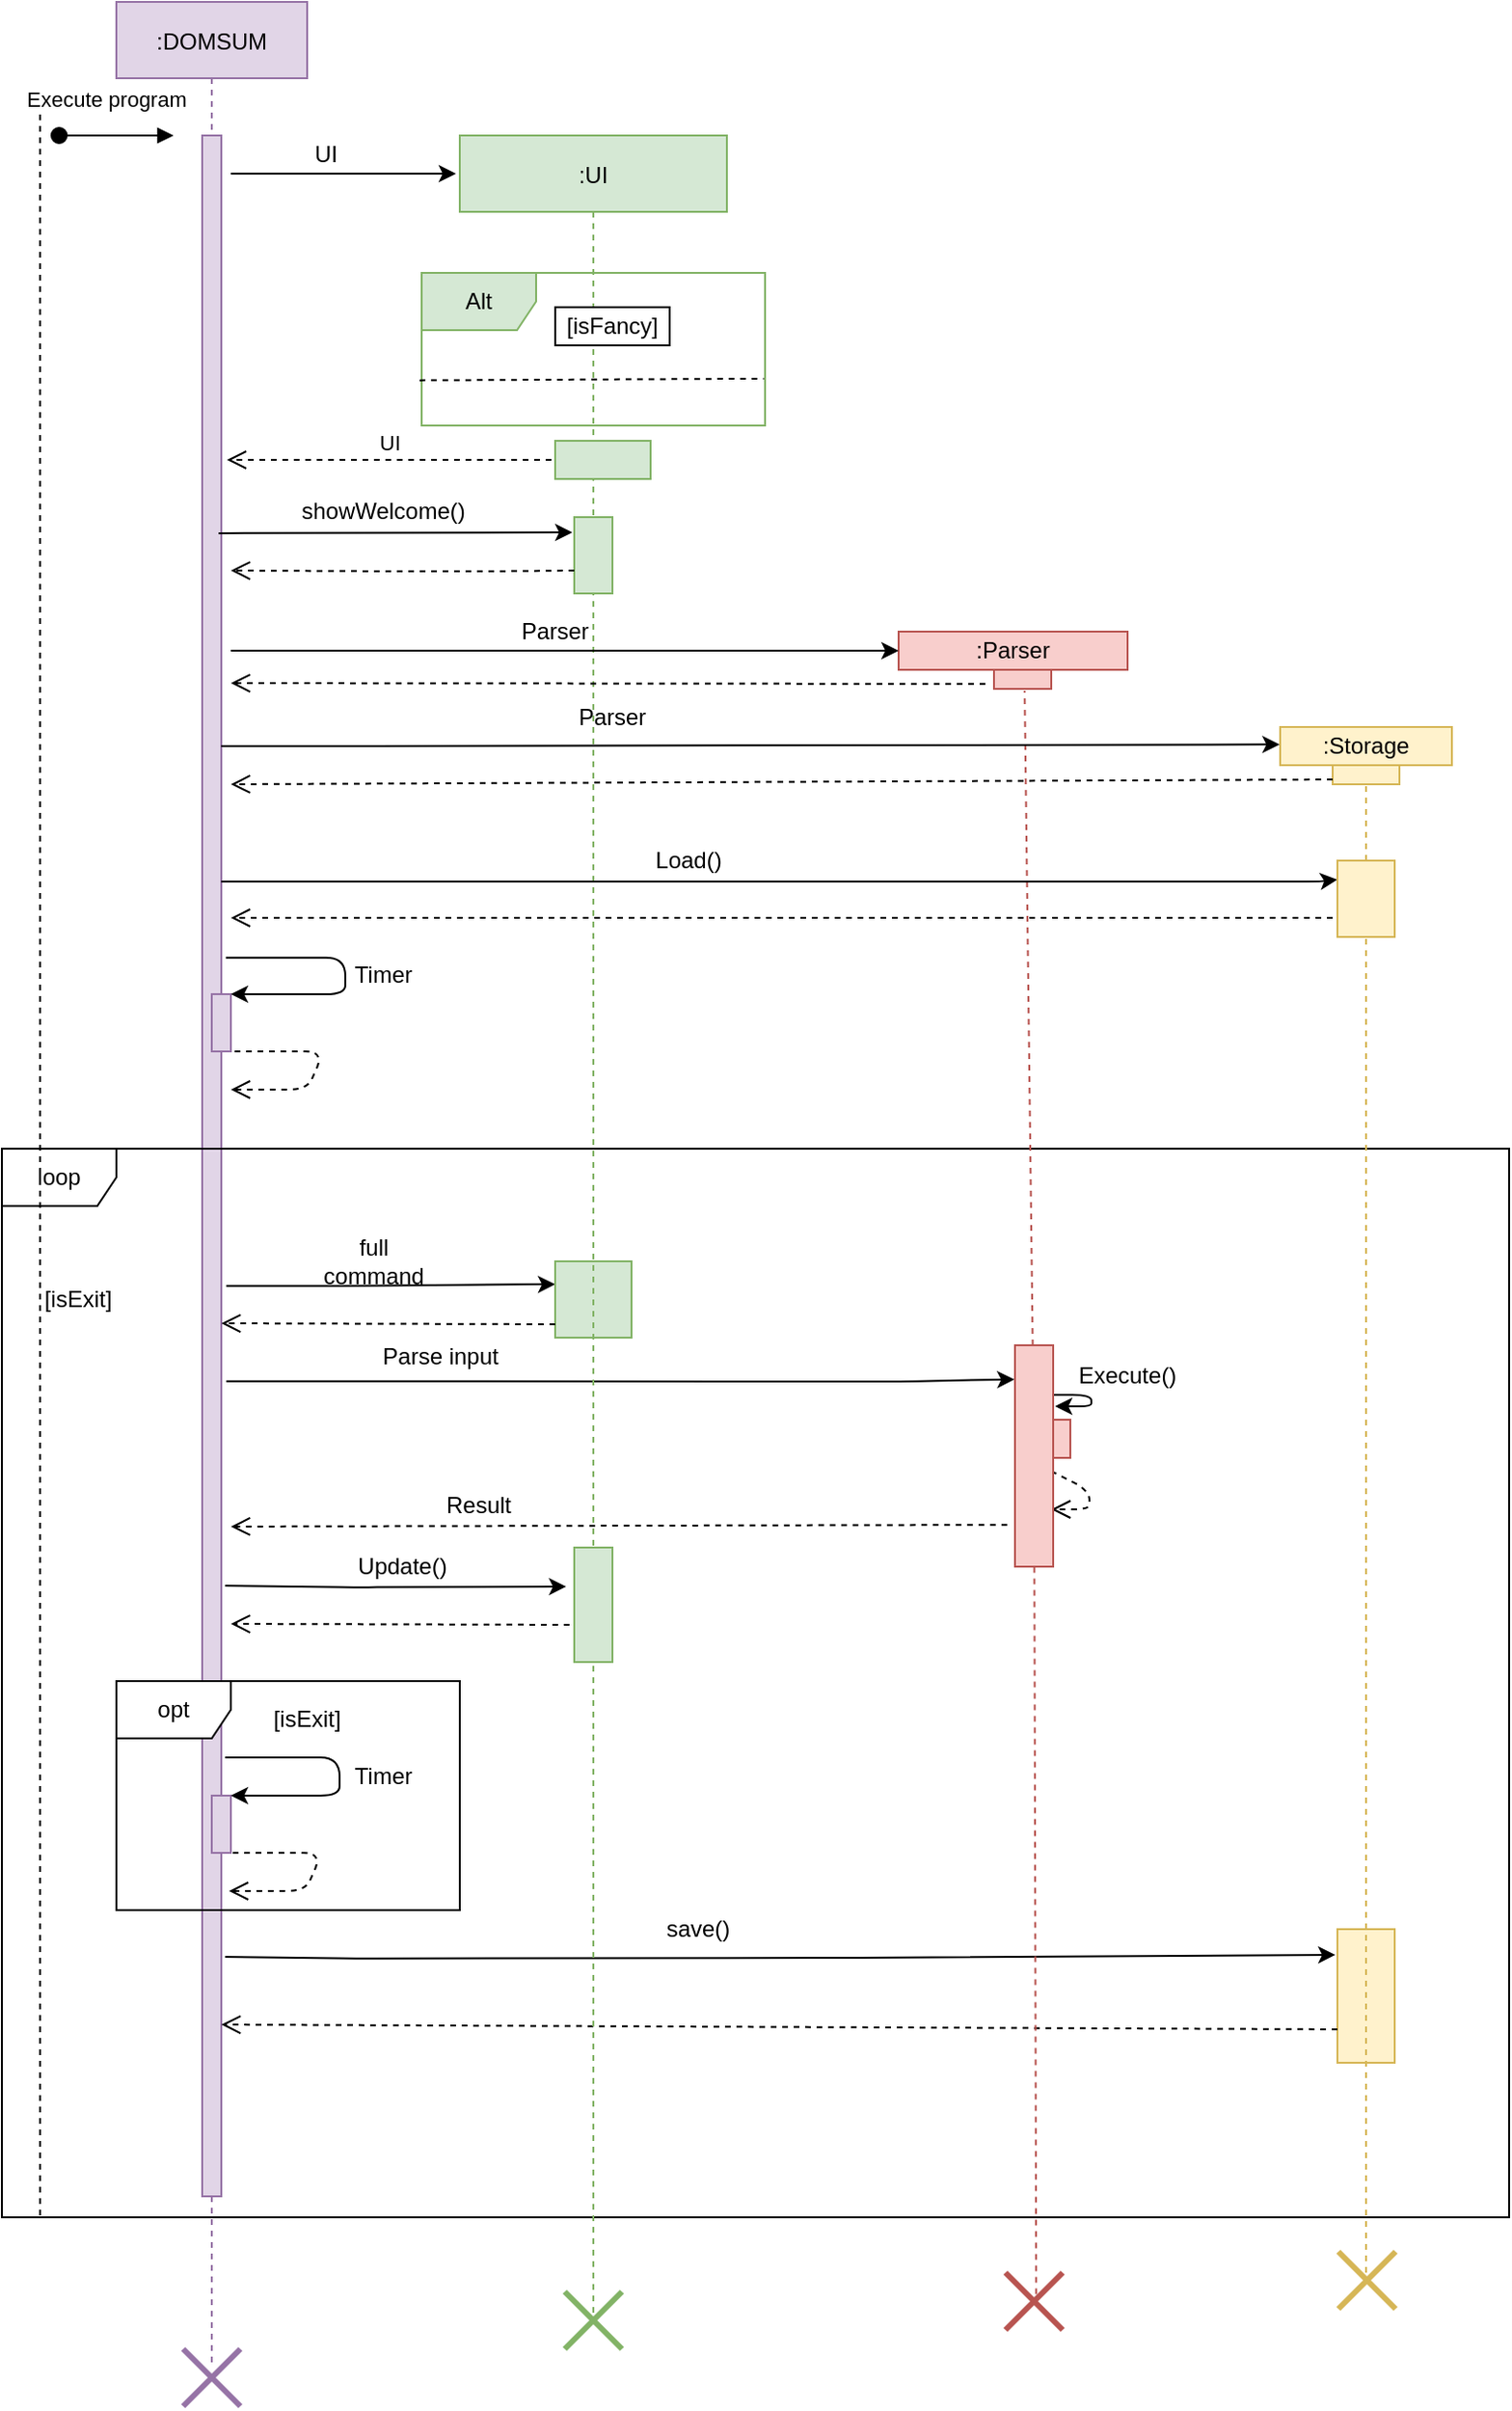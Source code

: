 <mxfile version="13.8.1" type="github">
  <diagram id="kgpKYQtTHZ0yAKxKKP6v" name="Page-1">
    <mxGraphModel dx="1635" dy="866" grid="1" gridSize="10" guides="1" tooltips="1" connect="1" arrows="1" fold="1" page="1" pageScale="1" pageWidth="850" pageHeight="1100" math="0" shadow="0">
      <root>
        <mxCell id="0" />
        <mxCell id="1" parent="0" />
        <mxCell id="3nuBFxr9cyL0pnOWT2aG-1" value=":DOMSUM" style="shape=umlLifeline;perimeter=lifelinePerimeter;container=1;collapsible=0;recursiveResize=0;rounded=0;shadow=0;strokeWidth=1;fillColor=#e1d5e7;strokeColor=#9673a6;" parent="1" vertex="1">
          <mxGeometry x="120" y="90" width="100" height="1240" as="geometry" />
        </mxCell>
        <mxCell id="3nuBFxr9cyL0pnOWT2aG-2" value="" style="points=[];perimeter=orthogonalPerimeter;rounded=0;shadow=0;strokeWidth=1;fillColor=#e1d5e7;strokeColor=#9673a6;" parent="3nuBFxr9cyL0pnOWT2aG-1" vertex="1">
          <mxGeometry x="45" y="70" width="10" height="1080" as="geometry" />
        </mxCell>
        <mxCell id="4wuBC6g0dBS8VItcJeyY-55" value="loop" style="shape=umlFrame;whiteSpace=wrap;html=1;" vertex="1" parent="3nuBFxr9cyL0pnOWT2aG-1">
          <mxGeometry x="-60" y="601" width="790" height="560" as="geometry" />
        </mxCell>
        <mxCell id="4wuBC6g0dBS8VItcJeyY-59" value="" style="endArrow=classic;html=1;entryX=0;entryY=0.25;entryDx=0;entryDy=0;" edge="1" parent="3nuBFxr9cyL0pnOWT2aG-1">
          <mxGeometry width="50" height="50" relative="1" as="geometry">
            <mxPoint x="57.619" y="672.84" as="sourcePoint" />
            <mxPoint x="230" y="672" as="targetPoint" />
            <Array as="points">
              <mxPoint x="127.69" y="672.84" />
            </Array>
          </mxGeometry>
        </mxCell>
        <mxCell id="4wuBC6g0dBS8VItcJeyY-60" value="" style="rounded=0;whiteSpace=wrap;html=1;shadow=0;glass=0;sketch=0;fillColor=#d5e8d4;strokeColor=#82b366;" vertex="1" parent="3nuBFxr9cyL0pnOWT2aG-1">
          <mxGeometry x="230" y="660" width="40" height="40" as="geometry" />
        </mxCell>
        <mxCell id="4wuBC6g0dBS8VItcJeyY-62" value="full command" style="text;html=1;strokeColor=none;fillColor=none;align=center;verticalAlign=middle;whiteSpace=wrap;rounded=0;shadow=0;glass=0;sketch=0;" vertex="1" parent="3nuBFxr9cyL0pnOWT2aG-1">
          <mxGeometry x="110" y="650" width="50" height="20" as="geometry" />
        </mxCell>
        <mxCell id="4wuBC6g0dBS8VItcJeyY-63" value="" style="verticalAlign=bottom;endArrow=open;dashed=1;endSize=8;shadow=0;strokeWidth=1;" edge="1" parent="3nuBFxr9cyL0pnOWT2aG-1">
          <mxGeometry relative="1" as="geometry">
            <mxPoint x="55" y="692.5" as="targetPoint" />
            <mxPoint x="230" y="693" as="sourcePoint" />
          </mxGeometry>
        </mxCell>
        <mxCell id="4wuBC6g0dBS8VItcJeyY-64" value="" style="endArrow=classic;html=1;entryX=-0.015;entryY=0.154;entryDx=0;entryDy=0;entryPerimeter=0;" edge="1" parent="3nuBFxr9cyL0pnOWT2aG-1" target="4wuBC6g0dBS8VItcJeyY-66">
          <mxGeometry width="50" height="50" relative="1" as="geometry">
            <mxPoint x="57.619" y="722.84" as="sourcePoint" />
            <mxPoint x="471" y="739" as="targetPoint" />
            <Array as="points">
              <mxPoint x="127.69" y="722.84" />
              <mxPoint x="410" y="723" />
            </Array>
          </mxGeometry>
        </mxCell>
        <mxCell id="4wuBC6g0dBS8VItcJeyY-69" value="Parse input" style="text;html=1;strokeColor=none;fillColor=none;align=center;verticalAlign=middle;whiteSpace=wrap;rounded=0;shadow=0;glass=0;sketch=0;" vertex="1" parent="3nuBFxr9cyL0pnOWT2aG-1">
          <mxGeometry x="130" y="700" width="80" height="20" as="geometry" />
        </mxCell>
        <mxCell id="4wuBC6g0dBS8VItcJeyY-70" value="" style="verticalAlign=bottom;endArrow=open;dashed=1;endSize=8;shadow=0;strokeWidth=1;exitX=-0.205;exitY=0.811;exitDx=0;exitDy=0;exitPerimeter=0;" edge="1" parent="3nuBFxr9cyL0pnOWT2aG-1" source="4wuBC6g0dBS8VItcJeyY-66">
          <mxGeometry relative="1" as="geometry">
            <mxPoint x="60" y="799" as="targetPoint" />
            <mxPoint x="455" y="799" as="sourcePoint" />
          </mxGeometry>
        </mxCell>
        <mxCell id="4wuBC6g0dBS8VItcJeyY-68" value="" style="rounded=0;whiteSpace=wrap;html=1;shadow=0;glass=0;sketch=0;direction=south;fillColor=#f8cecc;strokeColor=#b85450;" vertex="1" parent="3nuBFxr9cyL0pnOWT2aG-1">
          <mxGeometry x="480" y="743" width="20" height="20" as="geometry" />
        </mxCell>
        <mxCell id="4wuBC6g0dBS8VItcJeyY-72" value="" style="edgeStyle=elbowEdgeStyle;elbow=horizontal;endArrow=classic;html=1;entryX=1;entryY=0.25;entryDx=0;entryDy=0;" edge="1" parent="3nuBFxr9cyL0pnOWT2aG-1">
          <mxGeometry width="50" height="50" relative="1" as="geometry">
            <mxPoint x="491" y="730" as="sourcePoint" />
            <mxPoint x="492" y="736" as="targetPoint" />
            <Array as="points">
              <mxPoint x="511" y="730" />
              <mxPoint x="501" y="748" />
              <mxPoint x="571" y="748" />
            </Array>
          </mxGeometry>
        </mxCell>
        <mxCell id="4wuBC6g0dBS8VItcJeyY-73" value="Execute()" style="text;html=1;strokeColor=none;fillColor=none;align=center;verticalAlign=middle;whiteSpace=wrap;rounded=0;shadow=0;glass=0;sketch=0;" vertex="1" parent="3nuBFxr9cyL0pnOWT2aG-1">
          <mxGeometry x="510" y="710" width="40" height="20" as="geometry" />
        </mxCell>
        <mxCell id="4wuBC6g0dBS8VItcJeyY-74" value="" style="verticalAlign=bottom;endArrow=open;dashed=1;endSize=8;shadow=0;strokeWidth=1;" edge="1" parent="3nuBFxr9cyL0pnOWT2aG-1">
          <mxGeometry relative="1" as="geometry">
            <mxPoint x="490" y="790" as="targetPoint" />
            <mxPoint x="490" y="770" as="sourcePoint" />
            <Array as="points">
              <mxPoint x="510" y="780" />
              <mxPoint x="510" y="790" />
            </Array>
          </mxGeometry>
        </mxCell>
        <mxCell id="4wuBC6g0dBS8VItcJeyY-76" value="Result" style="text;html=1;strokeColor=none;fillColor=none;align=center;verticalAlign=middle;whiteSpace=wrap;rounded=0;shadow=0;glass=0;sketch=0;" vertex="1" parent="3nuBFxr9cyL0pnOWT2aG-1">
          <mxGeometry x="170" y="778" width="40" height="20" as="geometry" />
        </mxCell>
        <mxCell id="4wuBC6g0dBS8VItcJeyY-79" value="" style="endArrow=classic;html=1;entryX=-0.211;entryY=0.341;entryDx=0;entryDy=0;entryPerimeter=0;" edge="1" parent="3nuBFxr9cyL0pnOWT2aG-1" target="4wuBC6g0dBS8VItcJeyY-77">
          <mxGeometry width="50" height="50" relative="1" as="geometry">
            <mxPoint x="57" y="830" as="sourcePoint" />
            <mxPoint x="229" y="830" as="targetPoint" />
            <Array as="points">
              <mxPoint x="126.69" y="830.84" />
            </Array>
          </mxGeometry>
        </mxCell>
        <mxCell id="4wuBC6g0dBS8VItcJeyY-81" value="Update()" style="text;html=1;strokeColor=none;fillColor=none;align=center;verticalAlign=middle;whiteSpace=wrap;rounded=0;shadow=0;glass=0;sketch=0;" vertex="1" parent="3nuBFxr9cyL0pnOWT2aG-1">
          <mxGeometry x="130" y="810" width="40" height="20" as="geometry" />
        </mxCell>
        <mxCell id="4wuBC6g0dBS8VItcJeyY-83" value="" style="verticalAlign=bottom;endArrow=open;dashed=1;endSize=8;shadow=0;strokeWidth=1;" edge="1" parent="3nuBFxr9cyL0pnOWT2aG-1">
          <mxGeometry relative="1" as="geometry">
            <mxPoint x="60" y="850" as="targetPoint" />
            <mxPoint x="237.5" y="850.5" as="sourcePoint" />
          </mxGeometry>
        </mxCell>
        <mxCell id="4wuBC6g0dBS8VItcJeyY-84" value="opt" style="shape=umlFrame;whiteSpace=wrap;html=1;rounded=0;shadow=0;glass=0;sketch=0;" vertex="1" parent="3nuBFxr9cyL0pnOWT2aG-1">
          <mxGeometry y="880" width="180" height="120" as="geometry" />
        </mxCell>
        <mxCell id="4wuBC6g0dBS8VItcJeyY-85" value="[isExit]" style="text;html=1;strokeColor=none;fillColor=none;align=center;verticalAlign=middle;whiteSpace=wrap;rounded=0;shadow=0;glass=0;sketch=0;" vertex="1" parent="3nuBFxr9cyL0pnOWT2aG-1">
          <mxGeometry x="80" y="890" width="40" height="20" as="geometry" />
        </mxCell>
        <mxCell id="4wuBC6g0dBS8VItcJeyY-86" value="" style="html=1;points=[];perimeter=orthogonalPerimeter;rounded=0;shadow=0;glass=0;sketch=0;fillColor=#e1d5e7;strokeColor=#9673a6;" vertex="1" parent="3nuBFxr9cyL0pnOWT2aG-1">
          <mxGeometry x="50" y="940" width="10" height="30" as="geometry" />
        </mxCell>
        <mxCell id="4wuBC6g0dBS8VItcJeyY-87" value="" style="edgeStyle=elbowEdgeStyle;elbow=horizontal;endArrow=classic;html=1;" edge="1" parent="3nuBFxr9cyL0pnOWT2aG-1">
          <mxGeometry width="50" height="50" relative="1" as="geometry">
            <mxPoint x="57" y="920" as="sourcePoint" />
            <mxPoint x="60" y="940" as="targetPoint" />
            <Array as="points">
              <mxPoint x="117" y="940" />
            </Array>
          </mxGeometry>
        </mxCell>
        <mxCell id="4wuBC6g0dBS8VItcJeyY-88" value="" style="verticalAlign=bottom;endArrow=open;dashed=1;endSize=8;shadow=0;strokeWidth=1;" edge="1" parent="3nuBFxr9cyL0pnOWT2aG-1">
          <mxGeometry relative="1" as="geometry">
            <mxPoint x="59" y="990" as="targetPoint" />
            <mxPoint x="61" y="970" as="sourcePoint" />
            <Array as="points">
              <mxPoint x="108" y="970" />
              <mxPoint x="99" y="990" />
            </Array>
          </mxGeometry>
        </mxCell>
        <mxCell id="4wuBC6g0dBS8VItcJeyY-89" value="Timer" style="text;html=1;strokeColor=none;fillColor=none;align=center;verticalAlign=middle;whiteSpace=wrap;rounded=0;shadow=0;glass=0;sketch=0;" vertex="1" parent="3nuBFxr9cyL0pnOWT2aG-1">
          <mxGeometry x="120" y="920" width="40" height="20" as="geometry" />
        </mxCell>
        <mxCell id="4wuBC6g0dBS8VItcJeyY-91" value="" style="endArrow=classic;html=1;entryX=-0.035;entryY=0.192;entryDx=0;entryDy=0;entryPerimeter=0;" edge="1" parent="3nuBFxr9cyL0pnOWT2aG-1" target="4wuBC6g0dBS8VItcJeyY-93">
          <mxGeometry width="50" height="50" relative="1" as="geometry">
            <mxPoint x="57" y="1024.5" as="sourcePoint" />
            <mxPoint x="634.32" y="1024.07" as="targetPoint" />
            <Array as="points">
              <mxPoint x="126.69" y="1025.34" />
              <mxPoint x="377" y="1025" />
            </Array>
          </mxGeometry>
        </mxCell>
        <mxCell id="4wuBC6g0dBS8VItcJeyY-93" value="" style="rounded=0;whiteSpace=wrap;html=1;shadow=0;glass=0;sketch=0;fillColor=#fff2cc;strokeColor=#d6b656;" vertex="1" parent="3nuBFxr9cyL0pnOWT2aG-1">
          <mxGeometry x="640" y="1010" width="30" height="70" as="geometry" />
        </mxCell>
        <mxCell id="4wuBC6g0dBS8VItcJeyY-80" value="save()" style="text;html=1;strokeColor=none;fillColor=none;align=center;verticalAlign=middle;whiteSpace=wrap;rounded=0;shadow=0;glass=0;sketch=0;" vertex="1" parent="3nuBFxr9cyL0pnOWT2aG-1">
          <mxGeometry x="285" y="1000" width="40" height="20" as="geometry" />
        </mxCell>
        <mxCell id="4wuBC6g0dBS8VItcJeyY-94" value="" style="verticalAlign=bottom;endArrow=open;dashed=1;endSize=8;shadow=0;strokeWidth=1;exitX=0;exitY=0.75;exitDx=0;exitDy=0;" edge="1" parent="3nuBFxr9cyL0pnOWT2aG-1" source="4wuBC6g0dBS8VItcJeyY-93">
          <mxGeometry relative="1" as="geometry">
            <mxPoint x="54.999" y="1060" as="targetPoint" />
            <mxPoint x="450" y="1060" as="sourcePoint" />
          </mxGeometry>
        </mxCell>
        <mxCell id="3nuBFxr9cyL0pnOWT2aG-5" value=":UI" style="shape=umlLifeline;perimeter=lifelinePerimeter;container=1;collapsible=0;recursiveResize=0;rounded=0;shadow=0;strokeWidth=1;fillColor=#d5e8d4;strokeColor=#82b366;" parent="1" vertex="1">
          <mxGeometry x="300" y="160" width="140" height="1150" as="geometry" />
        </mxCell>
        <mxCell id="4wuBC6g0dBS8VItcJeyY-18" value="" style="rounded=0;whiteSpace=wrap;html=1;shadow=0;glass=0;sketch=0;fillColor=#d5e8d4;strokeColor=#82b366;" vertex="1" parent="3nuBFxr9cyL0pnOWT2aG-5">
          <mxGeometry x="50" y="160" width="50" height="20" as="geometry" />
        </mxCell>
        <mxCell id="4wuBC6g0dBS8VItcJeyY-25" value="" style="rounded=0;whiteSpace=wrap;html=1;shadow=0;glass=0;sketch=0;fillColor=#d5e8d4;strokeColor=#82b366;" vertex="1" parent="3nuBFxr9cyL0pnOWT2aG-5">
          <mxGeometry x="60" y="200" width="20" height="40" as="geometry" />
        </mxCell>
        <mxCell id="4wuBC6g0dBS8VItcJeyY-77" value="" style="rounded=0;whiteSpace=wrap;html=1;shadow=0;glass=0;sketch=0;fillColor=#d5e8d4;strokeColor=#82b366;" vertex="1" parent="3nuBFxr9cyL0pnOWT2aG-5">
          <mxGeometry x="60" y="740" width="20" height="60" as="geometry" />
        </mxCell>
        <mxCell id="4wuBC6g0dBS8VItcJeyY-103" value="" style="shape=umlDestroy;whiteSpace=wrap;html=1;strokeWidth=3;rounded=0;shadow=0;glass=0;sketch=0;fillColor=#d5e8d4;strokeColor=#82b366;" vertex="1" parent="3nuBFxr9cyL0pnOWT2aG-5">
          <mxGeometry x="55" y="1130" width="30" height="30" as="geometry" />
        </mxCell>
        <mxCell id="3nuBFxr9cyL0pnOWT2aG-10" value="" style="verticalAlign=bottom;endArrow=open;dashed=1;endSize=8;exitX=-0.151;exitY=0.742;shadow=0;strokeWidth=1;exitDx=0;exitDy=0;exitPerimeter=0;" parent="1" source="4wuBC6g0dBS8VItcJeyY-33" edge="1">
          <mxGeometry relative="1" as="geometry">
            <mxPoint x="180" y="447" as="targetPoint" />
            <mxPoint x="460" y="533" as="sourcePoint" />
          </mxGeometry>
        </mxCell>
        <mxCell id="4wuBC6g0dBS8VItcJeyY-1" value="" style="endArrow=classic;html=1;" edge="1" parent="1">
          <mxGeometry width="50" height="50" relative="1" as="geometry">
            <mxPoint x="180" y="180" as="sourcePoint" />
            <mxPoint x="298" y="180" as="targetPoint" />
            <Array as="points">
              <mxPoint x="180" y="180" />
              <mxPoint x="270" y="180" />
            </Array>
          </mxGeometry>
        </mxCell>
        <mxCell id="4wuBC6g0dBS8VItcJeyY-3" value="" style="endArrow=none;dashed=1;html=1;" edge="1" parent="1">
          <mxGeometry width="50" height="50" relative="1" as="geometry">
            <mxPoint x="80" y="1250" as="sourcePoint" />
            <mxPoint x="80" y="140" as="targetPoint" />
          </mxGeometry>
        </mxCell>
        <mxCell id="3nuBFxr9cyL0pnOWT2aG-3" value="Execute program" style="verticalAlign=bottom;startArrow=oval;endArrow=block;startSize=8;shadow=0;strokeWidth=1;" parent="1" edge="1">
          <mxGeometry x="-0.167" y="10" relative="1" as="geometry">
            <mxPoint x="90" y="160" as="sourcePoint" />
            <mxPoint x="150" y="160" as="targetPoint" />
            <mxPoint as="offset" />
          </mxGeometry>
        </mxCell>
        <mxCell id="4wuBC6g0dBS8VItcJeyY-7" value="Alt" style="shape=umlFrame;whiteSpace=wrap;html=1;rounded=0;shadow=0;glass=0;sketch=0;fillColor=#d5e8d4;strokeColor=#82b366;" vertex="1" parent="1">
          <mxGeometry x="280" y="232" width="180" height="80" as="geometry" />
        </mxCell>
        <mxCell id="4wuBC6g0dBS8VItcJeyY-10" value="" style="endArrow=none;dashed=1;html=1;exitX=-0.006;exitY=0.704;exitDx=0;exitDy=0;exitPerimeter=0;entryX=0.996;entryY=0.693;entryDx=0;entryDy=0;entryPerimeter=0;" edge="1" parent="1" source="4wuBC6g0dBS8VItcJeyY-7" target="4wuBC6g0dBS8VItcJeyY-7">
          <mxGeometry width="50" height="50" relative="1" as="geometry">
            <mxPoint x="320" y="325" as="sourcePoint" />
            <mxPoint x="459" y="290" as="targetPoint" />
          </mxGeometry>
        </mxCell>
        <mxCell id="4wuBC6g0dBS8VItcJeyY-15" value="[isFancy]" style="rounded=0;whiteSpace=wrap;html=1;shadow=0;glass=0;sketch=0;" vertex="1" parent="1">
          <mxGeometry x="350" y="250" width="60" height="20" as="geometry" />
        </mxCell>
        <mxCell id="4wuBC6g0dBS8VItcJeyY-16" value=":Parser" style="rounded=0;whiteSpace=wrap;html=1;shadow=0;glass=0;sketch=0;fillColor=#f8cecc;strokeColor=#b85450;" vertex="1" parent="1">
          <mxGeometry x="530" y="420" width="120" height="20" as="geometry" />
        </mxCell>
        <mxCell id="4wuBC6g0dBS8VItcJeyY-17" value=":Storage" style="rounded=0;whiteSpace=wrap;html=1;shadow=0;glass=0;sketch=0;fillColor=#fff2cc;strokeColor=#d6b656;" vertex="1" parent="1">
          <mxGeometry x="730" y="470" width="90" height="20" as="geometry" />
        </mxCell>
        <mxCell id="4wuBC6g0dBS8VItcJeyY-21" value="" style="html=1;points=[];perimeter=orthogonalPerimeter;rounded=0;shadow=0;glass=0;sketch=0;fillColor=#e1d5e7;strokeColor=#9673a6;" vertex="1" parent="1">
          <mxGeometry x="170" y="610" width="10" height="30" as="geometry" />
        </mxCell>
        <mxCell id="4wuBC6g0dBS8VItcJeyY-23" value="UI" style="html=1;verticalAlign=bottom;endArrow=open;dashed=1;endSize=8;" edge="1" parent="1">
          <mxGeometry relative="1" as="geometry">
            <mxPoint x="177.929" y="330" as="targetPoint" />
            <mxPoint x="348" y="330" as="sourcePoint" />
            <Array as="points">
              <mxPoint x="308" y="330" />
              <mxPoint x="268" y="330" />
            </Array>
          </mxGeometry>
        </mxCell>
        <mxCell id="4wuBC6g0dBS8VItcJeyY-24" value="UI" style="text;html=1;strokeColor=none;fillColor=none;align=center;verticalAlign=middle;whiteSpace=wrap;rounded=0;shadow=0;glass=0;sketch=0;" vertex="1" parent="1">
          <mxGeometry x="210" y="160" width="40" height="20" as="geometry" />
        </mxCell>
        <mxCell id="4wuBC6g0dBS8VItcJeyY-26" value="" style="endArrow=classic;html=1;exitX=0.856;exitY=0.193;exitDx=0;exitDy=0;exitPerimeter=0;" edge="1" parent="1" source="3nuBFxr9cyL0pnOWT2aG-2">
          <mxGeometry width="50" height="50" relative="1" as="geometry">
            <mxPoint x="182" y="368.8" as="sourcePoint" />
            <mxPoint x="359" y="368" as="targetPoint" />
            <Array as="points" />
          </mxGeometry>
        </mxCell>
        <mxCell id="4wuBC6g0dBS8VItcJeyY-27" value="showWelcome()" style="text;html=1;strokeColor=none;fillColor=none;align=center;verticalAlign=middle;whiteSpace=wrap;rounded=0;shadow=0;glass=0;sketch=0;" vertex="1" parent="1">
          <mxGeometry x="240" y="347" width="40" height="20" as="geometry" />
        </mxCell>
        <mxCell id="4wuBC6g0dBS8VItcJeyY-28" value="" style="html=1;verticalAlign=bottom;endArrow=open;dashed=1;endSize=8;" edge="1" parent="1">
          <mxGeometry relative="1" as="geometry">
            <mxPoint x="180" y="388" as="targetPoint" />
            <mxPoint x="360" y="388" as="sourcePoint" />
            <Array as="points">
              <mxPoint x="313.07" y="388.43" />
              <mxPoint x="273.07" y="388.43" />
            </Array>
          </mxGeometry>
        </mxCell>
        <mxCell id="4wuBC6g0dBS8VItcJeyY-30" value="" style="endArrow=classic;html=1;" edge="1" parent="1">
          <mxGeometry width="50" height="50" relative="1" as="geometry">
            <mxPoint x="180" y="430" as="sourcePoint" />
            <mxPoint x="530" y="430" as="targetPoint" />
          </mxGeometry>
        </mxCell>
        <mxCell id="4wuBC6g0dBS8VItcJeyY-32" value="" style="endArrow=none;dashed=1;html=1;fillColor=#f8cecc;strokeColor=#b85450;" edge="1" parent="1" source="4wuBC6g0dBS8VItcJeyY-33">
          <mxGeometry width="50" height="50" relative="1" as="geometry">
            <mxPoint x="600" y="830" as="sourcePoint" />
            <mxPoint x="600" y="440" as="targetPoint" />
          </mxGeometry>
        </mxCell>
        <mxCell id="4wuBC6g0dBS8VItcJeyY-33" value="" style="rounded=0;whiteSpace=wrap;html=1;shadow=0;glass=0;sketch=0;fillColor=#f8cecc;strokeColor=#b85450;" vertex="1" parent="1">
          <mxGeometry x="580" y="440" width="30" height="10" as="geometry" />
        </mxCell>
        <mxCell id="4wuBC6g0dBS8VItcJeyY-34" value="" style="endArrow=none;dashed=1;html=1;fillColor=#f8cecc;strokeColor=#b85450;" edge="1" parent="1" source="4wuBC6g0dBS8VItcJeyY-66">
          <mxGeometry width="50" height="50" relative="1" as="geometry">
            <mxPoint x="600.786" y="781" as="sourcePoint" />
            <mxPoint x="596.071" y="451" as="targetPoint" />
          </mxGeometry>
        </mxCell>
        <mxCell id="4wuBC6g0dBS8VItcJeyY-35" value="" style="endArrow=classic;html=1;entryX=-0.059;entryY=0.458;entryDx=0;entryDy=0;entryPerimeter=0;" edge="1" parent="1">
          <mxGeometry width="50" height="50" relative="1" as="geometry">
            <mxPoint x="174.929" y="480" as="sourcePoint" />
            <mxPoint x="729.69" y="479.16" as="targetPoint" />
            <Array as="points">
              <mxPoint x="245" y="480" />
            </Array>
          </mxGeometry>
        </mxCell>
        <mxCell id="4wuBC6g0dBS8VItcJeyY-36" value="" style="rounded=0;whiteSpace=wrap;html=1;shadow=0;glass=0;sketch=0;fillColor=#fff2cc;strokeColor=#d6b656;" vertex="1" parent="1">
          <mxGeometry x="757.5" y="490" width="35" height="10" as="geometry" />
        </mxCell>
        <mxCell id="4wuBC6g0dBS8VItcJeyY-37" value="" style="verticalAlign=bottom;endArrow=open;dashed=1;endSize=8;exitX=0;exitY=0.75;shadow=0;strokeWidth=1;exitDx=0;exitDy=0;" edge="1" parent="1" source="4wuBC6g0dBS8VItcJeyY-36">
          <mxGeometry relative="1" as="geometry">
            <mxPoint x="180" y="500" as="targetPoint" />
            <mxPoint x="575.47" y="500.42" as="sourcePoint" />
          </mxGeometry>
        </mxCell>
        <mxCell id="4wuBC6g0dBS8VItcJeyY-38" value="Parser" style="text;html=1;strokeColor=none;fillColor=none;align=center;verticalAlign=middle;whiteSpace=wrap;rounded=0;shadow=0;glass=0;sketch=0;" vertex="1" parent="1">
          <mxGeometry x="330" y="410" width="40" height="20" as="geometry" />
        </mxCell>
        <mxCell id="4wuBC6g0dBS8VItcJeyY-40" value="Parser" style="text;html=1;strokeColor=none;fillColor=none;align=center;verticalAlign=middle;whiteSpace=wrap;rounded=0;shadow=0;glass=0;sketch=0;" vertex="1" parent="1">
          <mxGeometry x="360" y="455" width="40" height="20" as="geometry" />
        </mxCell>
        <mxCell id="4wuBC6g0dBS8VItcJeyY-42" value="" style="endArrow=none;dashed=1;html=1;entryX=0.5;entryY=1;entryDx=0;entryDy=0;fillColor=#fff2cc;strokeColor=#d6b656;" edge="1" parent="1" source="4wuBC6g0dBS8VItcJeyY-45" target="4wuBC6g0dBS8VItcJeyY-36">
          <mxGeometry width="50" height="50" relative="1" as="geometry">
            <mxPoint x="780" y="930" as="sourcePoint" />
            <mxPoint x="780" y="520" as="targetPoint" />
          </mxGeometry>
        </mxCell>
        <mxCell id="4wuBC6g0dBS8VItcJeyY-43" value="" style="endArrow=classic;html=1;entryX=0;entryY=0.25;entryDx=0;entryDy=0;" edge="1" parent="1" target="4wuBC6g0dBS8VItcJeyY-45">
          <mxGeometry width="50" height="50" relative="1" as="geometry">
            <mxPoint x="174.929" y="551" as="sourcePoint" />
            <mxPoint x="775" y="550" as="targetPoint" />
            <Array as="points">
              <mxPoint x="385" y="551" />
              <mxPoint x="750" y="551" />
            </Array>
          </mxGeometry>
        </mxCell>
        <mxCell id="4wuBC6g0dBS8VItcJeyY-44" value="Load()" style="text;html=1;strokeColor=none;fillColor=none;align=center;verticalAlign=middle;whiteSpace=wrap;rounded=0;shadow=0;glass=0;sketch=0;" vertex="1" parent="1">
          <mxGeometry x="400" y="530" width="40" height="20" as="geometry" />
        </mxCell>
        <mxCell id="4wuBC6g0dBS8VItcJeyY-45" value="" style="rounded=0;whiteSpace=wrap;html=1;shadow=0;glass=0;sketch=0;fillColor=#fff2cc;strokeColor=#d6b656;" vertex="1" parent="1">
          <mxGeometry x="760" y="540" width="30" height="40" as="geometry" />
        </mxCell>
        <mxCell id="4wuBC6g0dBS8VItcJeyY-46" value="" style="endArrow=none;dashed=1;html=1;entryX=0.5;entryY=1;entryDx=0;entryDy=0;fillColor=#fff2cc;strokeColor=#d6b656;" edge="1" parent="1" target="4wuBC6g0dBS8VItcJeyY-45">
          <mxGeometry width="50" height="50" relative="1" as="geometry">
            <mxPoint x="775" y="1280" as="sourcePoint" />
            <mxPoint x="775" y="500" as="targetPoint" />
            <Array as="points" />
          </mxGeometry>
        </mxCell>
        <mxCell id="4wuBC6g0dBS8VItcJeyY-47" value="" style="verticalAlign=bottom;endArrow=open;dashed=1;endSize=8;exitX=0;exitY=0.75;shadow=0;strokeWidth=1;exitDx=0;exitDy=0;" edge="1" parent="1">
          <mxGeometry relative="1" as="geometry">
            <mxPoint x="180" y="570" as="targetPoint" />
            <mxPoint x="757.5" y="570" as="sourcePoint" />
          </mxGeometry>
        </mxCell>
        <mxCell id="4wuBC6g0dBS8VItcJeyY-51" value="" style="edgeStyle=elbowEdgeStyle;elbow=horizontal;endArrow=classic;html=1;exitX=1.237;exitY=0.399;exitDx=0;exitDy=0;exitPerimeter=0;" edge="1" parent="1" source="3nuBFxr9cyL0pnOWT2aG-2">
          <mxGeometry width="50" height="50" relative="1" as="geometry">
            <mxPoint x="180" y="588" as="sourcePoint" />
            <mxPoint x="180" y="610" as="targetPoint" />
            <Array as="points">
              <mxPoint x="240" y="610" />
            </Array>
          </mxGeometry>
        </mxCell>
        <mxCell id="4wuBC6g0dBS8VItcJeyY-53" value="" style="verticalAlign=bottom;endArrow=open;dashed=1;endSize=8;shadow=0;strokeWidth=1;" edge="1" parent="1">
          <mxGeometry relative="1" as="geometry">
            <mxPoint x="180" y="660" as="targetPoint" />
            <mxPoint x="182" y="640" as="sourcePoint" />
            <Array as="points">
              <mxPoint x="229" y="640" />
              <mxPoint x="220" y="660" />
            </Array>
          </mxGeometry>
        </mxCell>
        <mxCell id="4wuBC6g0dBS8VItcJeyY-54" value="Timer" style="text;html=1;strokeColor=none;fillColor=none;align=center;verticalAlign=middle;whiteSpace=wrap;rounded=0;shadow=0;glass=0;sketch=0;" vertex="1" parent="1">
          <mxGeometry x="240" y="590" width="40" height="20" as="geometry" />
        </mxCell>
        <mxCell id="4wuBC6g0dBS8VItcJeyY-57" value="[isExit]" style="text;html=1;strokeColor=none;fillColor=none;align=center;verticalAlign=middle;whiteSpace=wrap;rounded=0;shadow=0;glass=0;sketch=0;" vertex="1" parent="1">
          <mxGeometry x="80" y="760" width="40" height="20" as="geometry" />
        </mxCell>
        <mxCell id="4wuBC6g0dBS8VItcJeyY-66" value="" style="rounded=0;whiteSpace=wrap;html=1;shadow=0;glass=0;sketch=0;fillColor=#f8cecc;strokeColor=#b85450;" vertex="1" parent="1">
          <mxGeometry x="591" y="794" width="20" height="116" as="geometry" />
        </mxCell>
        <mxCell id="4wuBC6g0dBS8VItcJeyY-67" value="" style="endArrow=none;dashed=1;html=1;fillColor=#f8cecc;strokeColor=#b85450;exitX=0.543;exitY=0.51;exitDx=0;exitDy=0;exitPerimeter=0;" edge="1" parent="1" target="4wuBC6g0dBS8VItcJeyY-66">
          <mxGeometry width="50" height="50" relative="1" as="geometry">
            <mxPoint x="602.118" y="1291.22" as="sourcePoint" />
            <mxPoint x="595.041" y="450" as="targetPoint" />
          </mxGeometry>
        </mxCell>
        <mxCell id="4wuBC6g0dBS8VItcJeyY-101" value="" style="shape=umlDestroy;whiteSpace=wrap;html=1;strokeWidth=3;rounded=0;shadow=0;glass=0;sketch=0;fillColor=#fff2cc;strokeColor=#d6b656;" vertex="1" parent="1">
          <mxGeometry x="760.5" y="1269" width="30" height="30" as="geometry" />
        </mxCell>
        <mxCell id="4wuBC6g0dBS8VItcJeyY-102" value="" style="shape=umlDestroy;whiteSpace=wrap;html=1;strokeWidth=3;rounded=0;shadow=0;glass=0;sketch=0;fillColor=#f8cecc;strokeColor=#b85450;" vertex="1" parent="1">
          <mxGeometry x="586" y="1280" width="30" height="30" as="geometry" />
        </mxCell>
        <mxCell id="4wuBC6g0dBS8VItcJeyY-104" value="" style="shape=umlDestroy;whiteSpace=wrap;html=1;strokeWidth=3;rounded=0;shadow=0;glass=0;sketch=0;fillColor=#e1d5e7;strokeColor=#9673a6;" vertex="1" parent="1">
          <mxGeometry x="155" y="1320" width="30" height="30" as="geometry" />
        </mxCell>
      </root>
    </mxGraphModel>
  </diagram>
</mxfile>
